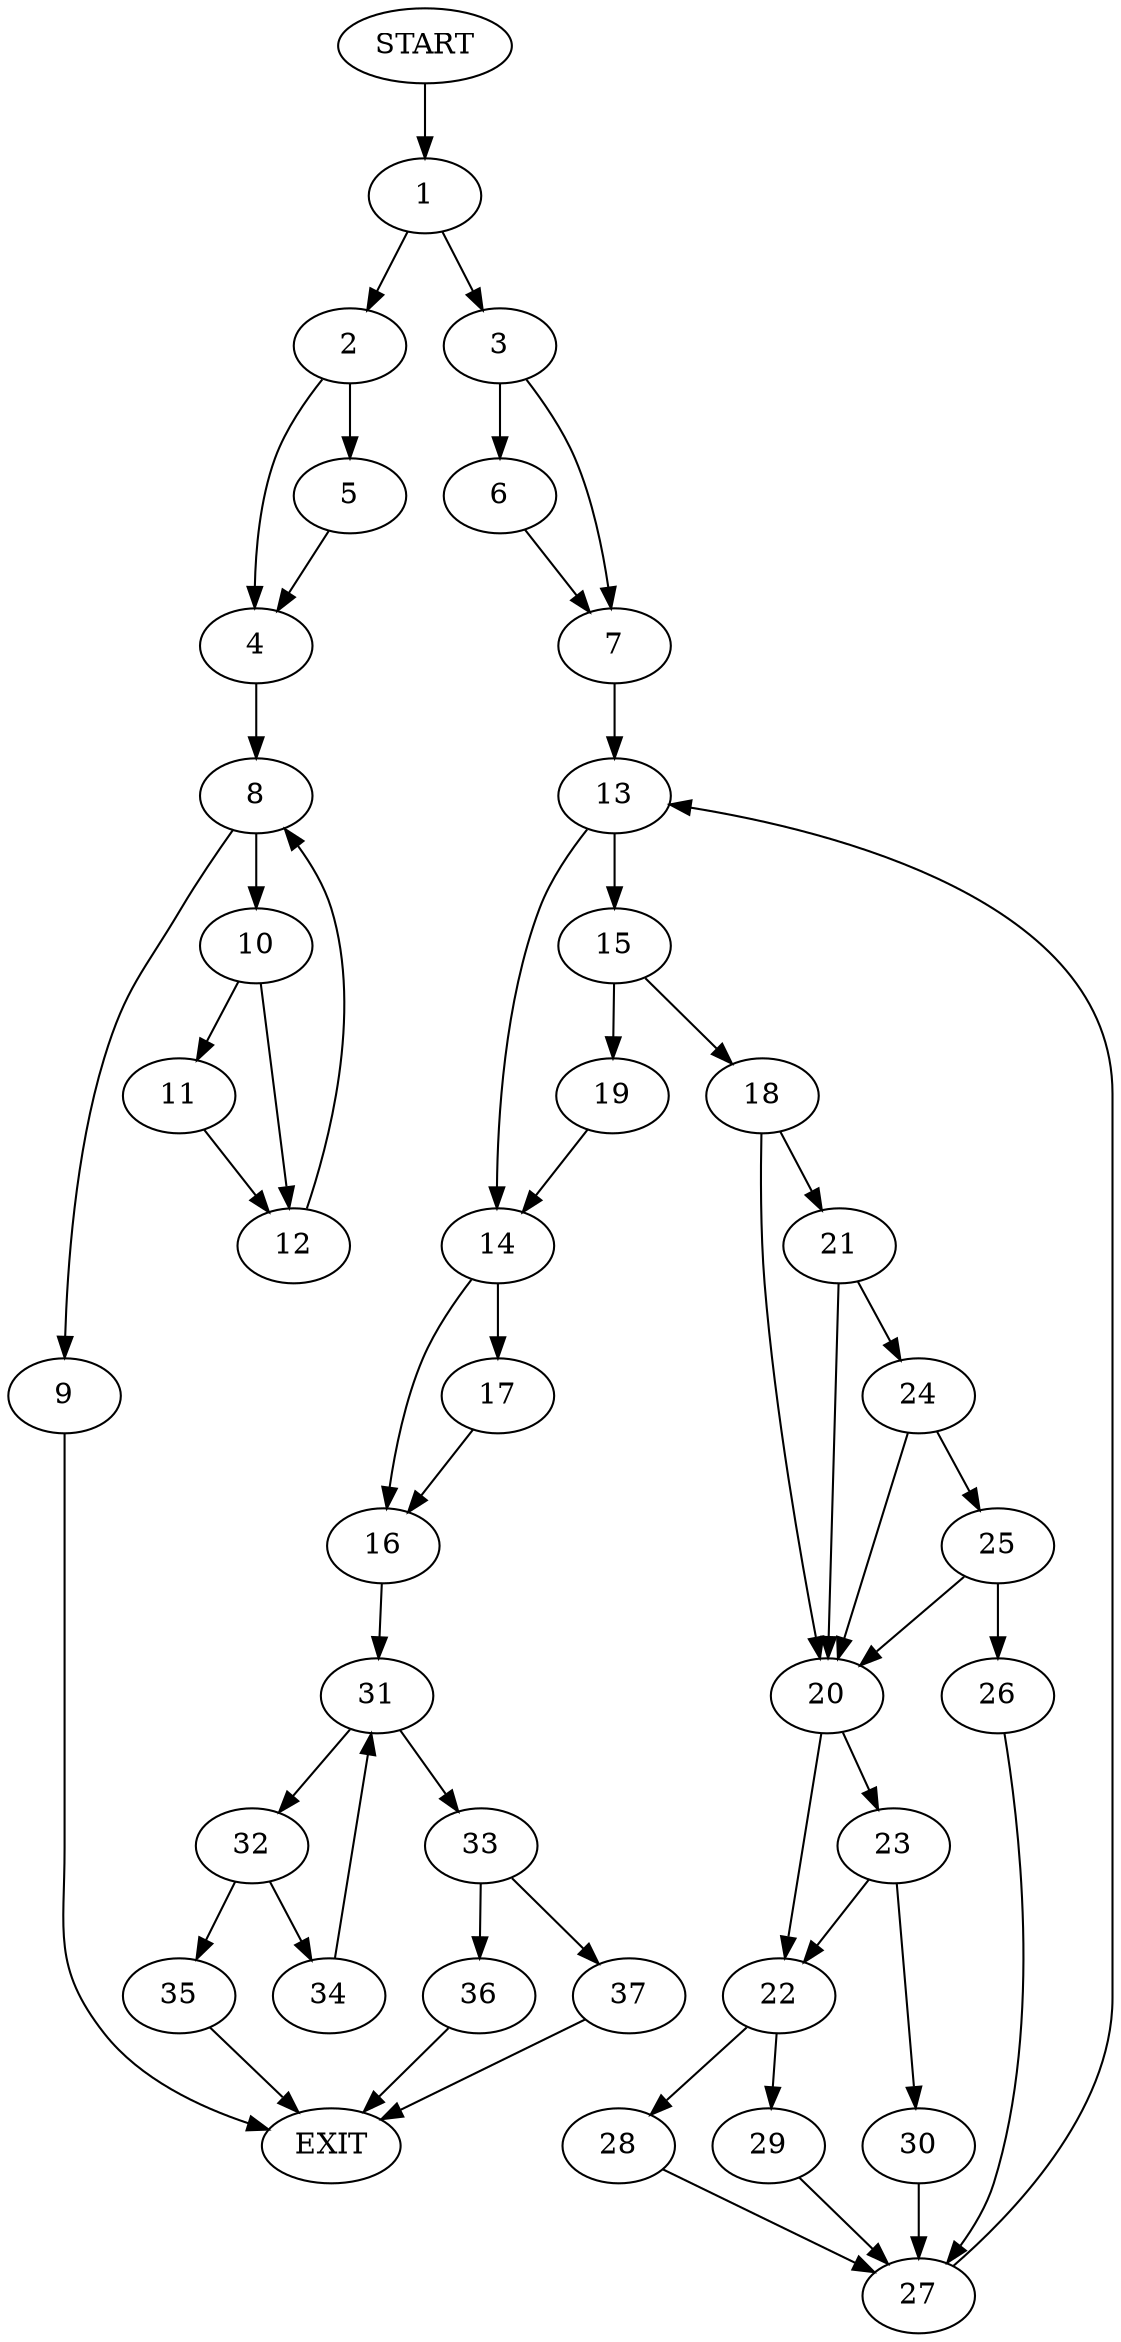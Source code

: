 digraph {
0 [label="START"]
38 [label="EXIT"]
0 -> 1
1 -> 2
1 -> 3
2 -> 4
2 -> 5
3 -> 6
3 -> 7
5 -> 4
4 -> 8
8 -> 9
8 -> 10
10 -> 11
10 -> 12
9 -> 38
12 -> 8
11 -> 12
7 -> 13
6 -> 7
13 -> 14
13 -> 15
14 -> 16
14 -> 17
15 -> 18
15 -> 19
19 -> 14
18 -> 20
18 -> 21
20 -> 22
20 -> 23
21 -> 24
21 -> 20
24 -> 20
24 -> 25
25 -> 20
25 -> 26
26 -> 27
27 -> 13
22 -> 28
22 -> 29
23 -> 22
23 -> 30
30 -> 27
28 -> 27
29 -> 27
17 -> 16
16 -> 31
31 -> 32
31 -> 33
32 -> 34
32 -> 35
33 -> 36
33 -> 37
34 -> 31
35 -> 38
37 -> 38
36 -> 38
}
